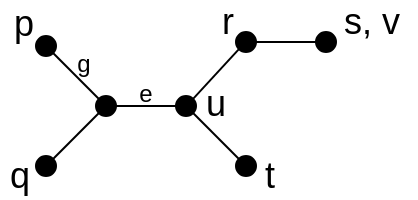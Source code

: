 <mxfile version="14.1.8" type="github">
  <diagram id="_VWFgmsc36bpR6t_Q_1w" name="Page-1">
    <mxGraphModel dx="395" dy="212" grid="1" gridSize="10" guides="1" tooltips="1" connect="1" arrows="1" fold="1" page="1" pageScale="1" pageWidth="850" pageHeight="1100" math="0" shadow="0">
      <root>
        <mxCell id="0" />
        <mxCell id="1" parent="0" />
        <mxCell id="EEsalVjFLMn4Mrq5zuK--8" value="" style="ellipse;whiteSpace=wrap;html=1;aspect=fixed;fontColor=#333333;fillColor=#000000;" parent="1" vertex="1">
          <mxGeometry x="520" y="320" width="10" height="10" as="geometry" />
        </mxCell>
        <mxCell id="EEsalVjFLMn4Mrq5zuK--9" value="" style="ellipse;whiteSpace=wrap;html=1;aspect=fixed;fontColor=#333333;fillColor=#000000;" parent="1" vertex="1">
          <mxGeometry x="560" y="320" width="10" height="10" as="geometry" />
        </mxCell>
        <mxCell id="EEsalVjFLMn4Mrq5zuK--10" value="" style="endArrow=none;html=1;exitX=1;exitY=0.5;exitDx=0;exitDy=0;" parent="1" source="EEsalVjFLMn4Mrq5zuK--8" edge="1">
          <mxGeometry width="50" height="50" relative="1" as="geometry">
            <mxPoint x="510" y="330" as="sourcePoint" />
            <mxPoint x="560" y="325" as="targetPoint" />
          </mxGeometry>
        </mxCell>
        <mxCell id="EEsalVjFLMn4Mrq5zuK--11" value="" style="ellipse;whiteSpace=wrap;html=1;aspect=fixed;fontColor=#333333;fillColor=#000000;" parent="1" vertex="1">
          <mxGeometry x="490" y="290" width="10" height="10" as="geometry" />
        </mxCell>
        <mxCell id="EEsalVjFLMn4Mrq5zuK--12" value="" style="ellipse;whiteSpace=wrap;html=1;aspect=fixed;fontColor=#333333;fillColor=#000000;" parent="1" vertex="1">
          <mxGeometry x="490" y="350" width="10" height="10" as="geometry" />
        </mxCell>
        <mxCell id="EEsalVjFLMn4Mrq5zuK--13" value="" style="ellipse;whiteSpace=wrap;html=1;aspect=fixed;fontColor=#333333;fillColor=#000000;" parent="1" vertex="1">
          <mxGeometry x="590" y="288" width="10" height="10" as="geometry" />
        </mxCell>
        <mxCell id="EEsalVjFLMn4Mrq5zuK--14" value="" style="ellipse;whiteSpace=wrap;html=1;aspect=fixed;fontColor=#333333;fillColor=#000000;" parent="1" vertex="1">
          <mxGeometry x="590" y="350" width="10" height="10" as="geometry" />
        </mxCell>
        <mxCell id="EEsalVjFLMn4Mrq5zuK--15" value="" style="endArrow=none;html=1;exitX=0;exitY=0;exitDx=0;exitDy=0;entryX=1;entryY=1;entryDx=0;entryDy=0;" parent="1" source="EEsalVjFLMn4Mrq5zuK--8" target="EEsalVjFLMn4Mrq5zuK--11" edge="1">
          <mxGeometry width="50" height="50" relative="1" as="geometry">
            <mxPoint x="415" y="330" as="sourcePoint" />
            <mxPoint x="415" y="298" as="targetPoint" />
          </mxGeometry>
        </mxCell>
        <mxCell id="EEsalVjFLMn4Mrq5zuK--16" value="" style="endArrow=none;html=1;exitX=0;exitY=1;exitDx=0;exitDy=0;entryX=1;entryY=0;entryDx=0;entryDy=0;" parent="1" source="EEsalVjFLMn4Mrq5zuK--8" target="EEsalVjFLMn4Mrq5zuK--12" edge="1">
          <mxGeometry width="50" height="50" relative="1" as="geometry">
            <mxPoint x="531.464" y="331.464" as="sourcePoint" />
            <mxPoint x="508.536" y="308.536" as="targetPoint" />
          </mxGeometry>
        </mxCell>
        <mxCell id="EEsalVjFLMn4Mrq5zuK--17" value="" style="endArrow=none;html=1;exitX=1;exitY=1;exitDx=0;exitDy=0;entryX=0;entryY=0;entryDx=0;entryDy=0;" parent="1" source="EEsalVjFLMn4Mrq5zuK--9" target="EEsalVjFLMn4Mrq5zuK--14" edge="1">
          <mxGeometry width="50" height="50" relative="1" as="geometry">
            <mxPoint x="531.464" y="338.536" as="sourcePoint" />
            <mxPoint x="508.536" y="361.464" as="targetPoint" />
          </mxGeometry>
        </mxCell>
        <mxCell id="EEsalVjFLMn4Mrq5zuK--18" value="" style="endArrow=none;html=1;exitX=0;exitY=1;exitDx=0;exitDy=0;entryX=1;entryY=0;entryDx=0;entryDy=0;" parent="1" source="EEsalVjFLMn4Mrq5zuK--13" target="EEsalVjFLMn4Mrq5zuK--9" edge="1">
          <mxGeometry width="50" height="50" relative="1" as="geometry">
            <mxPoint x="578.536" y="338.536" as="sourcePoint" />
            <mxPoint x="601.464" y="361.464" as="targetPoint" />
          </mxGeometry>
        </mxCell>
        <mxCell id="EmlDVxt7mfVJfWOebyv7-1" value="" style="ellipse;whiteSpace=wrap;html=1;aspect=fixed;fontColor=#333333;fillColor=#000000;" parent="1" vertex="1">
          <mxGeometry x="630" y="288" width="10" height="10" as="geometry" />
        </mxCell>
        <mxCell id="EmlDVxt7mfVJfWOebyv7-2" value="" style="endArrow=none;html=1;exitX=1;exitY=0.5;exitDx=0;exitDy=0;entryX=0;entryY=0.5;entryDx=0;entryDy=0;" parent="1" source="EEsalVjFLMn4Mrq5zuK--13" target="EmlDVxt7mfVJfWOebyv7-1" edge="1">
          <mxGeometry width="50" height="50" relative="1" as="geometry">
            <mxPoint x="601.464" y="306.536" as="sourcePoint" />
            <mxPoint x="578.536" y="331.464" as="targetPoint" />
          </mxGeometry>
        </mxCell>
        <mxCell id="EmlDVxt7mfVJfWOebyv7-4" value="p" style="text;html=1;strokeColor=none;fillColor=none;align=center;verticalAlign=middle;whiteSpace=wrap;rounded=0;fontSize=18;" parent="1" vertex="1">
          <mxGeometry x="474" y="274" width="20" height="20" as="geometry" />
        </mxCell>
        <mxCell id="EmlDVxt7mfVJfWOebyv7-5" value="r" style="text;html=1;strokeColor=none;fillColor=none;align=center;verticalAlign=middle;whiteSpace=wrap;rounded=0;fontSize=18;" parent="1" vertex="1">
          <mxGeometry x="576" y="273" width="20" height="20" as="geometry" />
        </mxCell>
        <mxCell id="EmlDVxt7mfVJfWOebyv7-6" value="q" style="text;html=1;strokeColor=none;fillColor=none;align=center;verticalAlign=middle;whiteSpace=wrap;rounded=0;fontSize=18;" parent="1" vertex="1">
          <mxGeometry x="472" y="350" width="20" height="20" as="geometry" />
        </mxCell>
        <mxCell id="EmlDVxt7mfVJfWOebyv7-7" value="s, v" style="text;html=1;strokeColor=none;fillColor=none;align=center;verticalAlign=middle;whiteSpace=wrap;rounded=0;fontSize=18;" parent="1" vertex="1">
          <mxGeometry x="636" y="273" width="44" height="20" as="geometry" />
        </mxCell>
        <mxCell id="EmlDVxt7mfVJfWOebyv7-8" value="t" style="text;html=1;strokeColor=none;fillColor=none;align=center;verticalAlign=middle;whiteSpace=wrap;rounded=0;fontSize=18;" parent="1" vertex="1">
          <mxGeometry x="597" y="350" width="20" height="20" as="geometry" />
        </mxCell>
        <mxCell id="EmlDVxt7mfVJfWOebyv7-9" value="g" style="text;html=1;strokeColor=none;fillColor=none;align=center;verticalAlign=middle;whiteSpace=wrap;rounded=0;fontSize=12;" parent="1" vertex="1">
          <mxGeometry x="504" y="294" width="20" height="20" as="geometry" />
        </mxCell>
        <mxCell id="EmlDVxt7mfVJfWOebyv7-10" value="e" style="text;html=1;strokeColor=none;fillColor=none;align=center;verticalAlign=middle;whiteSpace=wrap;rounded=0;fontSize=12;" parent="1" vertex="1">
          <mxGeometry x="535" y="309" width="20" height="20" as="geometry" />
        </mxCell>
        <mxCell id="a2s6HkHqYqLrEqel7lJ_-1" value="u" style="text;html=1;strokeColor=none;fillColor=none;align=center;verticalAlign=middle;whiteSpace=wrap;rounded=0;fontSize=18;" vertex="1" parent="1">
          <mxGeometry x="570" y="314" width="20" height="20" as="geometry" />
        </mxCell>
      </root>
    </mxGraphModel>
  </diagram>
</mxfile>
